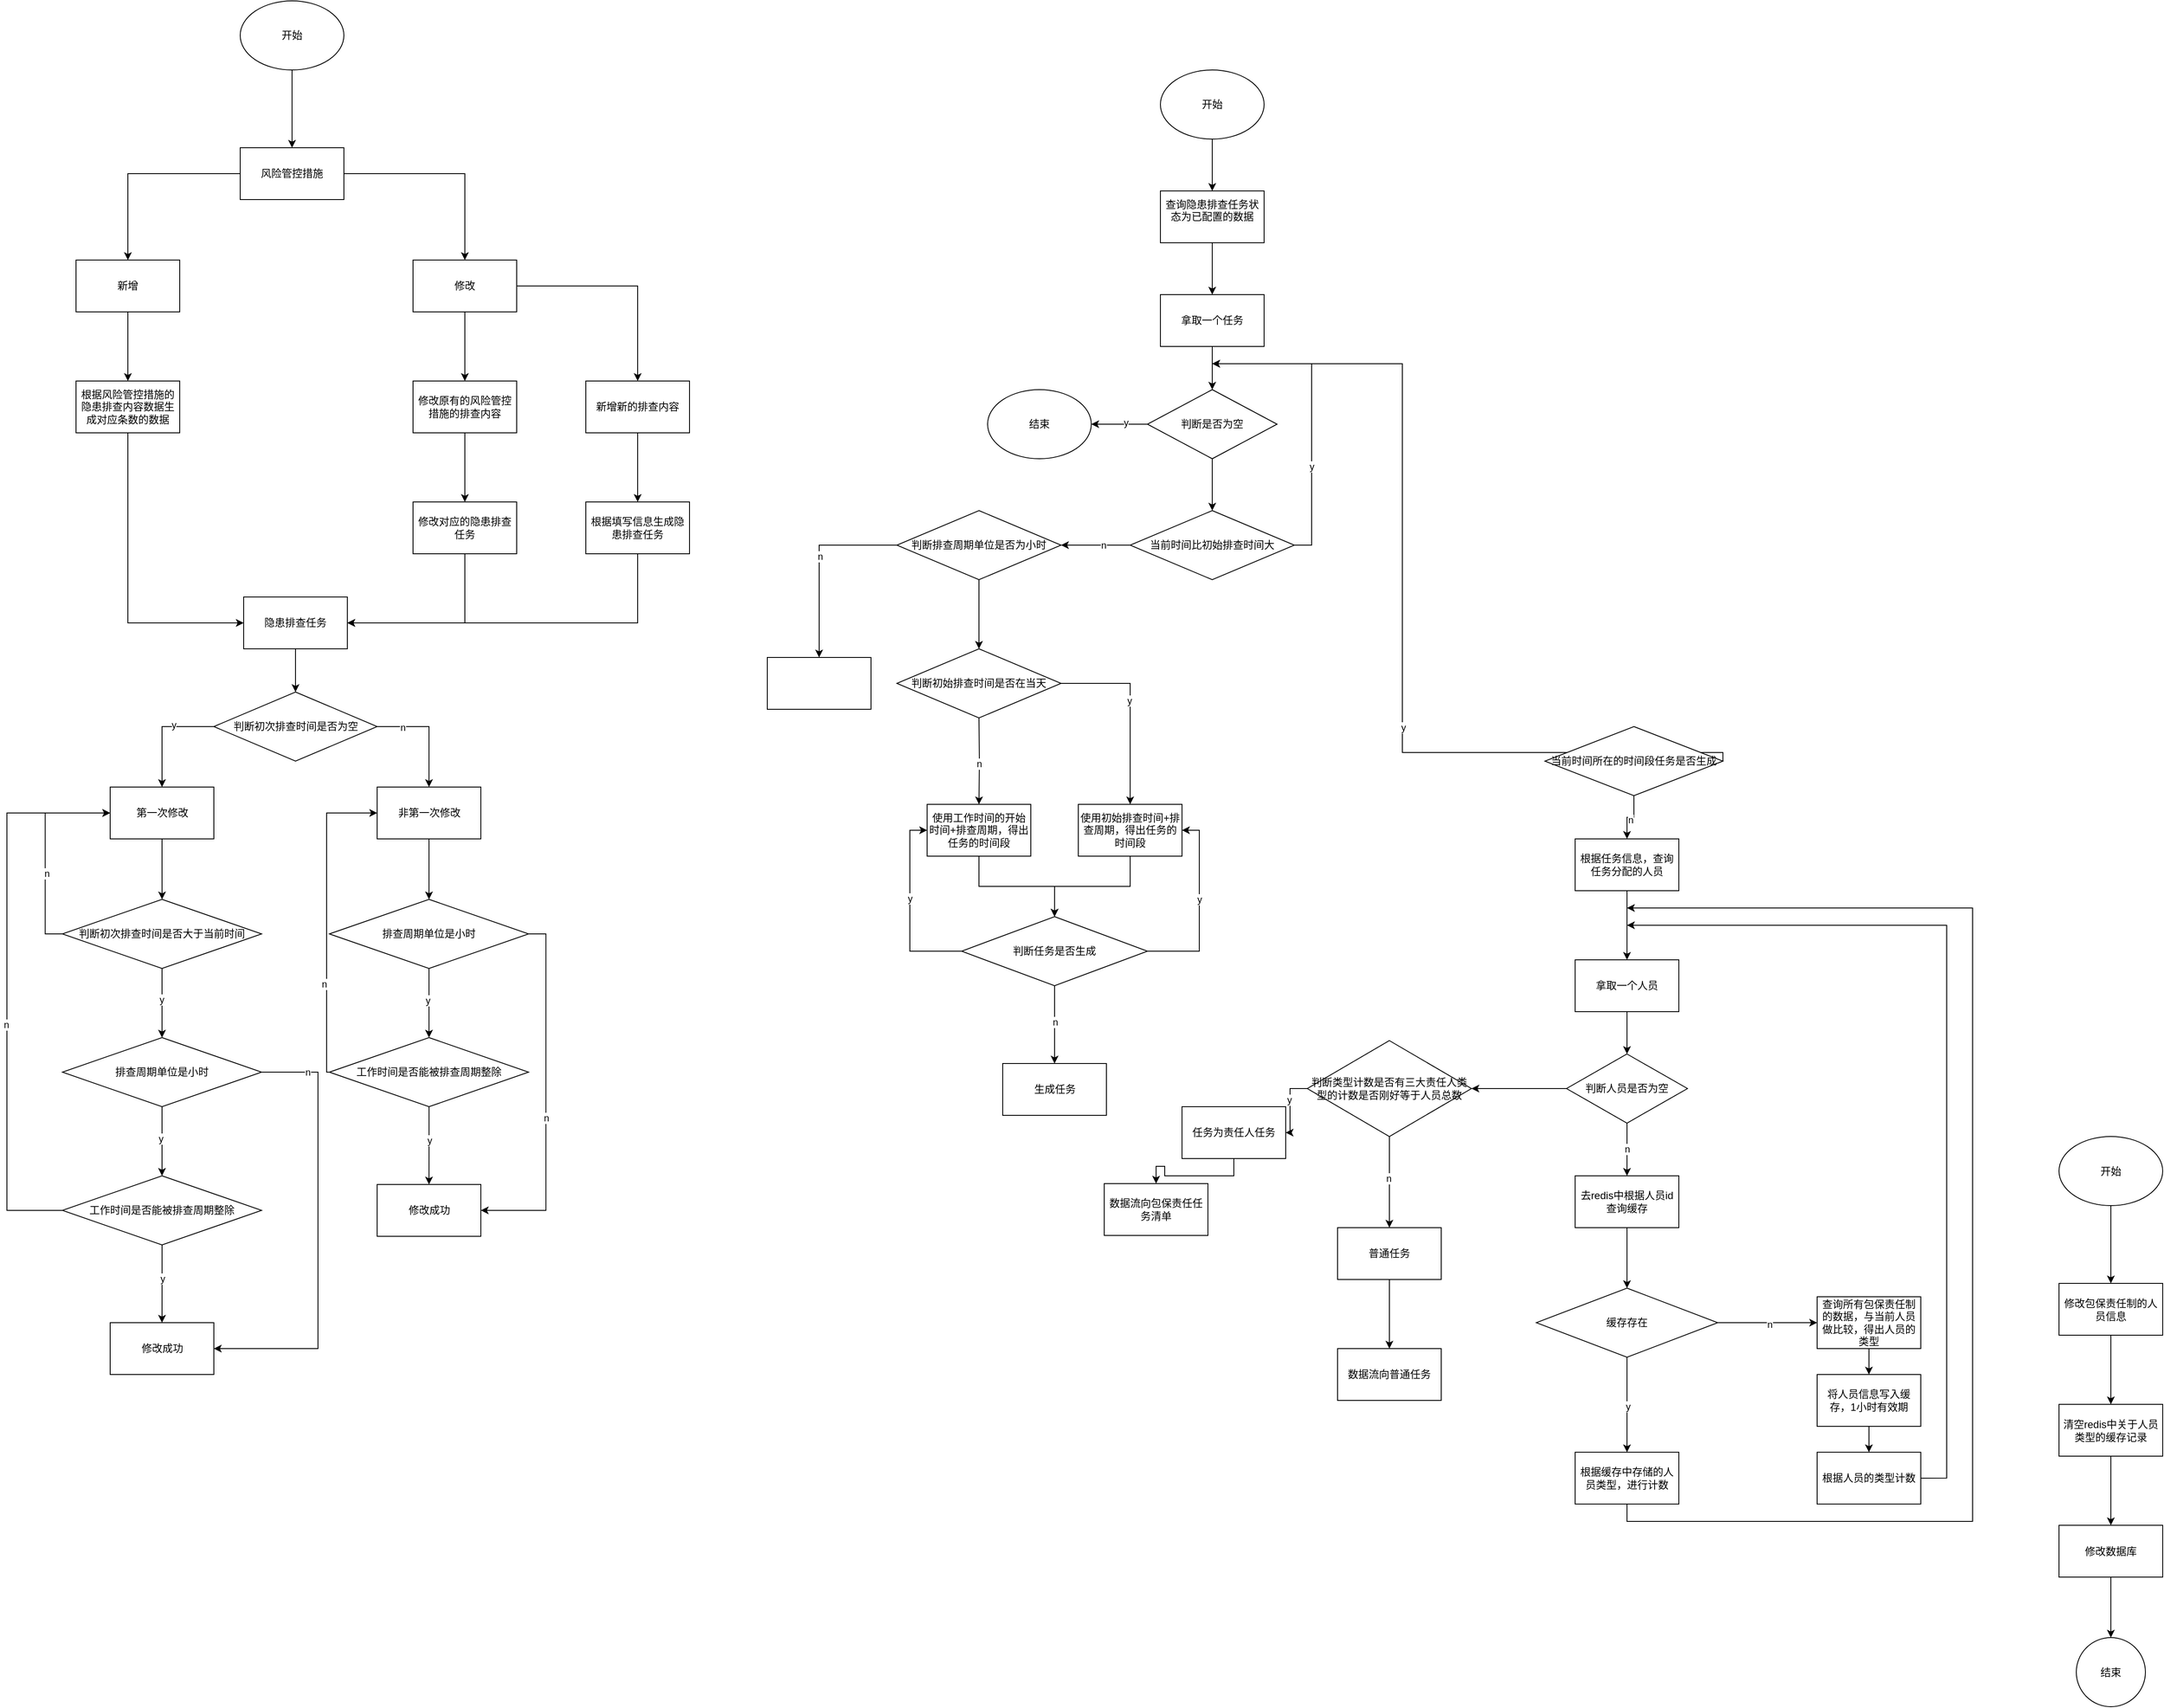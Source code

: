<mxfile version="24.7.6">
  <diagram name="第 1 页" id="gtpTsQSYxkaPATvE2j1K">
    <mxGraphModel dx="893" dy="536" grid="1" gridSize="10" guides="1" tooltips="1" connect="1" arrows="1" fold="1" page="1" pageScale="1" pageWidth="827" pageHeight="1169" math="0" shadow="0">
      <root>
        <mxCell id="0" />
        <mxCell id="1" parent="0" />
        <mxCell id="t23KufDyzYEO6K5p8194-3" value="" style="edgeStyle=orthogonalEdgeStyle;rounded=0;orthogonalLoop=1;jettySize=auto;html=1;" edge="1" parent="1" source="t23KufDyzYEO6K5p8194-1" target="t23KufDyzYEO6K5p8194-2">
          <mxGeometry relative="1" as="geometry" />
        </mxCell>
        <mxCell id="t23KufDyzYEO6K5p8194-1" value="开始" style="ellipse;whiteSpace=wrap;html=1;" vertex="1" parent="1">
          <mxGeometry x="350" width="120" height="80" as="geometry" />
        </mxCell>
        <mxCell id="t23KufDyzYEO6K5p8194-9" value="" style="edgeStyle=orthogonalEdgeStyle;rounded=0;orthogonalLoop=1;jettySize=auto;html=1;" edge="1" parent="1" source="t23KufDyzYEO6K5p8194-2" target="t23KufDyzYEO6K5p8194-8">
          <mxGeometry relative="1" as="geometry" />
        </mxCell>
        <mxCell id="t23KufDyzYEO6K5p8194-13" value="" style="edgeStyle=orthogonalEdgeStyle;rounded=0;orthogonalLoop=1;jettySize=auto;html=1;" edge="1" parent="1" source="t23KufDyzYEO6K5p8194-2" target="t23KufDyzYEO6K5p8194-12">
          <mxGeometry relative="1" as="geometry" />
        </mxCell>
        <mxCell id="t23KufDyzYEO6K5p8194-2" value="风险管控措施" style="whiteSpace=wrap;html=1;" vertex="1" parent="1">
          <mxGeometry x="350" y="170" width="120" height="60" as="geometry" />
        </mxCell>
        <mxCell id="t23KufDyzYEO6K5p8194-11" value="" style="edgeStyle=orthogonalEdgeStyle;rounded=0;orthogonalLoop=1;jettySize=auto;html=1;" edge="1" parent="1" source="t23KufDyzYEO6K5p8194-8" target="t23KufDyzYEO6K5p8194-10">
          <mxGeometry relative="1" as="geometry" />
        </mxCell>
        <mxCell id="t23KufDyzYEO6K5p8194-8" value="新增" style="whiteSpace=wrap;html=1;" vertex="1" parent="1">
          <mxGeometry x="160" y="300" width="120" height="60" as="geometry" />
        </mxCell>
        <mxCell id="t23KufDyzYEO6K5p8194-23" style="edgeStyle=orthogonalEdgeStyle;rounded=0;orthogonalLoop=1;jettySize=auto;html=1;exitX=0.5;exitY=1;exitDx=0;exitDy=0;entryX=0;entryY=0.5;entryDx=0;entryDy=0;" edge="1" parent="1" source="t23KufDyzYEO6K5p8194-10" target="t23KufDyzYEO6K5p8194-22">
          <mxGeometry relative="1" as="geometry" />
        </mxCell>
        <mxCell id="t23KufDyzYEO6K5p8194-10" value="根据风险管控措施的隐患排查内容数据生成对应条数的数据" style="whiteSpace=wrap;html=1;" vertex="1" parent="1">
          <mxGeometry x="160" y="440" width="120" height="60" as="geometry" />
        </mxCell>
        <mxCell id="t23KufDyzYEO6K5p8194-15" value="" style="edgeStyle=orthogonalEdgeStyle;rounded=0;orthogonalLoop=1;jettySize=auto;html=1;" edge="1" parent="1" source="t23KufDyzYEO6K5p8194-12" target="t23KufDyzYEO6K5p8194-14">
          <mxGeometry relative="1" as="geometry" />
        </mxCell>
        <mxCell id="t23KufDyzYEO6K5p8194-19" value="" style="edgeStyle=orthogonalEdgeStyle;rounded=0;orthogonalLoop=1;jettySize=auto;html=1;" edge="1" parent="1" source="t23KufDyzYEO6K5p8194-12" target="t23KufDyzYEO6K5p8194-18">
          <mxGeometry relative="1" as="geometry" />
        </mxCell>
        <mxCell id="t23KufDyzYEO6K5p8194-12" value="修改" style="whiteSpace=wrap;html=1;" vertex="1" parent="1">
          <mxGeometry x="550" y="300" width="120" height="60" as="geometry" />
        </mxCell>
        <mxCell id="t23KufDyzYEO6K5p8194-17" value="" style="edgeStyle=orthogonalEdgeStyle;rounded=0;orthogonalLoop=1;jettySize=auto;html=1;" edge="1" parent="1" source="t23KufDyzYEO6K5p8194-14" target="t23KufDyzYEO6K5p8194-16">
          <mxGeometry relative="1" as="geometry" />
        </mxCell>
        <mxCell id="t23KufDyzYEO6K5p8194-14" value="修改原有的风险管控措施的排查内容" style="whiteSpace=wrap;html=1;" vertex="1" parent="1">
          <mxGeometry x="550" y="440" width="120" height="60" as="geometry" />
        </mxCell>
        <mxCell id="t23KufDyzYEO6K5p8194-24" style="edgeStyle=orthogonalEdgeStyle;rounded=0;orthogonalLoop=1;jettySize=auto;html=1;exitX=0.5;exitY=1;exitDx=0;exitDy=0;entryX=1;entryY=0.5;entryDx=0;entryDy=0;" edge="1" parent="1" source="t23KufDyzYEO6K5p8194-16" target="t23KufDyzYEO6K5p8194-22">
          <mxGeometry relative="1" as="geometry" />
        </mxCell>
        <mxCell id="t23KufDyzYEO6K5p8194-16" value="修改对应的隐患排查任务" style="whiteSpace=wrap;html=1;" vertex="1" parent="1">
          <mxGeometry x="550" y="580" width="120" height="60" as="geometry" />
        </mxCell>
        <mxCell id="t23KufDyzYEO6K5p8194-21" value="" style="edgeStyle=orthogonalEdgeStyle;rounded=0;orthogonalLoop=1;jettySize=auto;html=1;" edge="1" parent="1" source="t23KufDyzYEO6K5p8194-18" target="t23KufDyzYEO6K5p8194-20">
          <mxGeometry relative="1" as="geometry" />
        </mxCell>
        <mxCell id="t23KufDyzYEO6K5p8194-18" value="新增新的排查内容" style="whiteSpace=wrap;html=1;" vertex="1" parent="1">
          <mxGeometry x="750" y="440" width="120" height="60" as="geometry" />
        </mxCell>
        <mxCell id="t23KufDyzYEO6K5p8194-25" style="edgeStyle=orthogonalEdgeStyle;rounded=0;orthogonalLoop=1;jettySize=auto;html=1;exitX=0.5;exitY=1;exitDx=0;exitDy=0;entryX=1;entryY=0.5;entryDx=0;entryDy=0;" edge="1" parent="1" source="t23KufDyzYEO6K5p8194-20" target="t23KufDyzYEO6K5p8194-22">
          <mxGeometry relative="1" as="geometry" />
        </mxCell>
        <mxCell id="t23KufDyzYEO6K5p8194-20" value="根据填写信息生成隐患排查任务" style="whiteSpace=wrap;html=1;" vertex="1" parent="1">
          <mxGeometry x="750" y="580" width="120" height="60" as="geometry" />
        </mxCell>
        <mxCell id="t23KufDyzYEO6K5p8194-32" value="" style="edgeStyle=orthogonalEdgeStyle;rounded=0;orthogonalLoop=1;jettySize=auto;html=1;" edge="1" parent="1" source="t23KufDyzYEO6K5p8194-22" target="t23KufDyzYEO6K5p8194-31">
          <mxGeometry relative="1" as="geometry" />
        </mxCell>
        <mxCell id="t23KufDyzYEO6K5p8194-22" value="隐患排查任务" style="rounded=0;whiteSpace=wrap;html=1;" vertex="1" parent="1">
          <mxGeometry x="354" y="690" width="120" height="60" as="geometry" />
        </mxCell>
        <mxCell id="t23KufDyzYEO6K5p8194-38" value="" style="edgeStyle=orthogonalEdgeStyle;rounded=0;orthogonalLoop=1;jettySize=auto;html=1;" edge="1" parent="1" source="t23KufDyzYEO6K5p8194-27" target="t23KufDyzYEO6K5p8194-37">
          <mxGeometry relative="1" as="geometry" />
        </mxCell>
        <mxCell id="t23KufDyzYEO6K5p8194-27" value="第一次修改" style="whiteSpace=wrap;html=1;rounded=0;" vertex="1" parent="1">
          <mxGeometry x="199.5" y="910" width="120" height="60" as="geometry" />
        </mxCell>
        <mxCell id="t23KufDyzYEO6K5p8194-147" style="edgeStyle=orthogonalEdgeStyle;rounded=0;orthogonalLoop=1;jettySize=auto;html=1;exitX=0.5;exitY=1;exitDx=0;exitDy=0;entryX=0.5;entryY=0;entryDx=0;entryDy=0;" edge="1" parent="1" source="t23KufDyzYEO6K5p8194-29" target="t23KufDyzYEO6K5p8194-142">
          <mxGeometry relative="1" as="geometry" />
        </mxCell>
        <mxCell id="t23KufDyzYEO6K5p8194-29" value="非第一次修改" style="whiteSpace=wrap;html=1;rounded=0;" vertex="1" parent="1">
          <mxGeometry x="508.5" y="910" width="120" height="60" as="geometry" />
        </mxCell>
        <mxCell id="t23KufDyzYEO6K5p8194-33" style="edgeStyle=orthogonalEdgeStyle;rounded=0;orthogonalLoop=1;jettySize=auto;html=1;exitX=0;exitY=0.5;exitDx=0;exitDy=0;entryX=0.5;entryY=0;entryDx=0;entryDy=0;" edge="1" parent="1" source="t23KufDyzYEO6K5p8194-31" target="t23KufDyzYEO6K5p8194-27">
          <mxGeometry relative="1" as="geometry" />
        </mxCell>
        <mxCell id="t23KufDyzYEO6K5p8194-35" value="y" style="edgeLabel;html=1;align=center;verticalAlign=middle;resizable=0;points=[];" vertex="1" connectable="0" parent="t23KufDyzYEO6K5p8194-33">
          <mxGeometry x="-0.277" y="-2" relative="1" as="geometry">
            <mxPoint as="offset" />
          </mxGeometry>
        </mxCell>
        <mxCell id="t23KufDyzYEO6K5p8194-34" style="edgeStyle=orthogonalEdgeStyle;rounded=0;orthogonalLoop=1;jettySize=auto;html=1;exitX=1;exitY=0.5;exitDx=0;exitDy=0;entryX=0.5;entryY=0;entryDx=0;entryDy=0;" edge="1" parent="1" source="t23KufDyzYEO6K5p8194-31" target="t23KufDyzYEO6K5p8194-29">
          <mxGeometry relative="1" as="geometry" />
        </mxCell>
        <mxCell id="t23KufDyzYEO6K5p8194-36" value="n" style="edgeLabel;html=1;align=center;verticalAlign=middle;resizable=0;points=[];" vertex="1" connectable="0" parent="t23KufDyzYEO6K5p8194-34">
          <mxGeometry x="-0.556" y="-1" relative="1" as="geometry">
            <mxPoint as="offset" />
          </mxGeometry>
        </mxCell>
        <mxCell id="t23KufDyzYEO6K5p8194-31" value="判断初次排查时间是否为空" style="rhombus;whiteSpace=wrap;html=1;rounded=0;" vertex="1" parent="1">
          <mxGeometry x="319.5" y="800" width="189" height="80" as="geometry" />
        </mxCell>
        <mxCell id="t23KufDyzYEO6K5p8194-41" style="edgeStyle=orthogonalEdgeStyle;rounded=0;orthogonalLoop=1;jettySize=auto;html=1;exitX=0;exitY=0.5;exitDx=0;exitDy=0;entryX=0;entryY=0.5;entryDx=0;entryDy=0;" edge="1" parent="1" source="t23KufDyzYEO6K5p8194-37" target="t23KufDyzYEO6K5p8194-27">
          <mxGeometry relative="1" as="geometry" />
        </mxCell>
        <mxCell id="t23KufDyzYEO6K5p8194-42" value="n" style="edgeLabel;html=1;align=center;verticalAlign=middle;resizable=0;points=[];" vertex="1" connectable="0" parent="t23KufDyzYEO6K5p8194-41">
          <mxGeometry x="-0.231" y="-1" relative="1" as="geometry">
            <mxPoint as="offset" />
          </mxGeometry>
        </mxCell>
        <mxCell id="t23KufDyzYEO6K5p8194-50" value="" style="edgeStyle=orthogonalEdgeStyle;rounded=0;orthogonalLoop=1;jettySize=auto;html=1;" edge="1" parent="1" source="t23KufDyzYEO6K5p8194-37" target="t23KufDyzYEO6K5p8194-49">
          <mxGeometry relative="1" as="geometry" />
        </mxCell>
        <mxCell id="t23KufDyzYEO6K5p8194-63" value="y" style="edgeLabel;html=1;align=center;verticalAlign=middle;resizable=0;points=[];" vertex="1" connectable="0" parent="t23KufDyzYEO6K5p8194-50">
          <mxGeometry x="-0.116" y="-1" relative="1" as="geometry">
            <mxPoint as="offset" />
          </mxGeometry>
        </mxCell>
        <mxCell id="t23KufDyzYEO6K5p8194-37" value="判断初次排查时间是否大于当前时间" style="rhombus;whiteSpace=wrap;html=1;rounded=0;" vertex="1" parent="1">
          <mxGeometry x="144.25" y="1040" width="230.5" height="80" as="geometry" />
        </mxCell>
        <mxCell id="t23KufDyzYEO6K5p8194-55" value="" style="edgeStyle=orthogonalEdgeStyle;rounded=0;orthogonalLoop=1;jettySize=auto;html=1;" edge="1" parent="1" source="t23KufDyzYEO6K5p8194-49" target="t23KufDyzYEO6K5p8194-54">
          <mxGeometry relative="1" as="geometry" />
        </mxCell>
        <mxCell id="t23KufDyzYEO6K5p8194-64" value="y" style="edgeLabel;html=1;align=center;verticalAlign=middle;resizable=0;points=[];" vertex="1" connectable="0" parent="t23KufDyzYEO6K5p8194-55">
          <mxGeometry x="-0.082" y="-2" relative="1" as="geometry">
            <mxPoint as="offset" />
          </mxGeometry>
        </mxCell>
        <mxCell id="t23KufDyzYEO6K5p8194-68" style="edgeStyle=orthogonalEdgeStyle;rounded=0;orthogonalLoop=1;jettySize=auto;html=1;entryX=1;entryY=0.5;entryDx=0;entryDy=0;" edge="1" parent="1" source="t23KufDyzYEO6K5p8194-49" target="t23KufDyzYEO6K5p8194-58">
          <mxGeometry relative="1" as="geometry">
            <Array as="points">
              <mxPoint x="440" y="1240" />
              <mxPoint x="440" y="1560" />
            </Array>
          </mxGeometry>
        </mxCell>
        <mxCell id="t23KufDyzYEO6K5p8194-71" value="n" style="edgeLabel;html=1;align=center;verticalAlign=middle;resizable=0;points=[];" vertex="1" connectable="0" parent="t23KufDyzYEO6K5p8194-68">
          <mxGeometry x="-0.79" relative="1" as="geometry">
            <mxPoint as="offset" />
          </mxGeometry>
        </mxCell>
        <mxCell id="t23KufDyzYEO6K5p8194-49" value="排查周期单位是小时" style="rhombus;whiteSpace=wrap;html=1;rounded=0;" vertex="1" parent="1">
          <mxGeometry x="144.25" y="1200" width="230.5" height="80" as="geometry" />
        </mxCell>
        <mxCell id="t23KufDyzYEO6K5p8194-56" style="edgeStyle=orthogonalEdgeStyle;rounded=0;orthogonalLoop=1;jettySize=auto;html=1;exitX=0;exitY=0.5;exitDx=0;exitDy=0;entryX=0;entryY=0.5;entryDx=0;entryDy=0;" edge="1" parent="1" source="t23KufDyzYEO6K5p8194-54" target="t23KufDyzYEO6K5p8194-27">
          <mxGeometry relative="1" as="geometry">
            <Array as="points">
              <mxPoint x="80" y="1400" />
              <mxPoint x="80" y="940" />
            </Array>
          </mxGeometry>
        </mxCell>
        <mxCell id="t23KufDyzYEO6K5p8194-57" value="n" style="edgeLabel;html=1;align=center;verticalAlign=middle;resizable=0;points=[];" vertex="1" connectable="0" parent="t23KufDyzYEO6K5p8194-56">
          <mxGeometry x="-0.132" y="1" relative="1" as="geometry">
            <mxPoint as="offset" />
          </mxGeometry>
        </mxCell>
        <mxCell id="t23KufDyzYEO6K5p8194-59" value="" style="edgeStyle=orthogonalEdgeStyle;rounded=0;orthogonalLoop=1;jettySize=auto;html=1;" edge="1" parent="1" source="t23KufDyzYEO6K5p8194-54" target="t23KufDyzYEO6K5p8194-58">
          <mxGeometry relative="1" as="geometry" />
        </mxCell>
        <mxCell id="t23KufDyzYEO6K5p8194-60" value="y" style="edgeLabel;html=1;align=center;verticalAlign=middle;resizable=0;points=[];" vertex="1" connectable="0" parent="t23KufDyzYEO6K5p8194-59">
          <mxGeometry x="-0.138" y="3" relative="1" as="geometry">
            <mxPoint x="-3" as="offset" />
          </mxGeometry>
        </mxCell>
        <mxCell id="t23KufDyzYEO6K5p8194-54" value="工作时间是否能被排查周期整除" style="rhombus;whiteSpace=wrap;html=1;rounded=0;" vertex="1" parent="1">
          <mxGeometry x="144.25" y="1360" width="230.5" height="80" as="geometry" />
        </mxCell>
        <mxCell id="t23KufDyzYEO6K5p8194-58" value="修改成功" style="whiteSpace=wrap;html=1;rounded=0;" vertex="1" parent="1">
          <mxGeometry x="199.5" y="1530" width="120" height="60" as="geometry" />
        </mxCell>
        <mxCell id="t23KufDyzYEO6K5p8194-72" value="" style="edgeStyle=orthogonalEdgeStyle;rounded=0;orthogonalLoop=1;jettySize=auto;html=1;entryX=1;entryY=0.5;entryDx=0;entryDy=0;" edge="1" parent="1" source="t23KufDyzYEO6K5p8194-75" target="t23KufDyzYEO6K5p8194-76">
          <mxGeometry relative="1" as="geometry">
            <mxPoint x="1379" y="490" as="targetPoint" />
          </mxGeometry>
        </mxCell>
        <mxCell id="t23KufDyzYEO6K5p8194-73" value="y" style="edgeLabel;html=1;align=center;verticalAlign=middle;resizable=0;points=[];" vertex="1" connectable="0" parent="t23KufDyzYEO6K5p8194-72">
          <mxGeometry x="-0.218" y="-2" relative="1" as="geometry">
            <mxPoint as="offset" />
          </mxGeometry>
        </mxCell>
        <mxCell id="t23KufDyzYEO6K5p8194-74" value="" style="edgeStyle=orthogonalEdgeStyle;rounded=0;orthogonalLoop=1;jettySize=auto;html=1;" edge="1" parent="1" source="t23KufDyzYEO6K5p8194-75" target="t23KufDyzYEO6K5p8194-87">
          <mxGeometry relative="1" as="geometry" />
        </mxCell>
        <mxCell id="t23KufDyzYEO6K5p8194-75" value="判断是否为空" style="rhombus;whiteSpace=wrap;html=1;" vertex="1" parent="1">
          <mxGeometry x="1400" y="450" width="150" height="80" as="geometry" />
        </mxCell>
        <mxCell id="t23KufDyzYEO6K5p8194-76" value="结束" style="ellipse;whiteSpace=wrap;html=1;" vertex="1" parent="1">
          <mxGeometry x="1215" y="450" width="120" height="80" as="geometry" />
        </mxCell>
        <mxCell id="t23KufDyzYEO6K5p8194-77" value="" style="edgeStyle=orthogonalEdgeStyle;rounded=0;orthogonalLoop=1;jettySize=auto;html=1;" edge="1" parent="1" source="t23KufDyzYEO6K5p8194-78" target="t23KufDyzYEO6K5p8194-80">
          <mxGeometry relative="1" as="geometry" />
        </mxCell>
        <mxCell id="t23KufDyzYEO6K5p8194-78" value="开始" style="ellipse;whiteSpace=wrap;html=1;" vertex="1" parent="1">
          <mxGeometry x="1415" y="80" width="120" height="80" as="geometry" />
        </mxCell>
        <mxCell id="t23KufDyzYEO6K5p8194-79" value="" style="edgeStyle=orthogonalEdgeStyle;rounded=0;orthogonalLoop=1;jettySize=auto;html=1;" edge="1" parent="1" source="t23KufDyzYEO6K5p8194-80" target="t23KufDyzYEO6K5p8194-82">
          <mxGeometry relative="1" as="geometry" />
        </mxCell>
        <mxCell id="t23KufDyzYEO6K5p8194-80" value="&#xa;&lt;span style=&quot;color: rgb(0, 0, 0); font-family: Helvetica; font-size: 12px; font-style: normal; font-variant-ligatures: normal; font-variant-caps: normal; font-weight: 400; letter-spacing: normal; orphans: 2; text-align: center; text-indent: 0px; text-transform: none; widows: 2; word-spacing: 0px; -webkit-text-stroke-width: 0px; white-space: normal; background-color: rgb(251, 251, 251); text-decoration-thickness: initial; text-decoration-style: initial; text-decoration-color: initial; display: inline !important; float: none;&quot;&gt;查询隐患排查任务状态为已配置的数据&lt;/span&gt;&#xa;&#xa;" style="rounded=0;whiteSpace=wrap;html=1;" vertex="1" parent="1">
          <mxGeometry x="1415" y="220" width="120" height="60" as="geometry" />
        </mxCell>
        <mxCell id="t23KufDyzYEO6K5p8194-81" value="" style="edgeStyle=orthogonalEdgeStyle;rounded=0;orthogonalLoop=1;jettySize=auto;html=1;" edge="1" parent="1" source="t23KufDyzYEO6K5p8194-82" target="t23KufDyzYEO6K5p8194-75">
          <mxGeometry relative="1" as="geometry" />
        </mxCell>
        <mxCell id="t23KufDyzYEO6K5p8194-82" value="拿取一个任务" style="rounded=0;whiteSpace=wrap;html=1;" vertex="1" parent="1">
          <mxGeometry x="1415" y="340" width="120" height="60" as="geometry" />
        </mxCell>
        <mxCell id="t23KufDyzYEO6K5p8194-83" style="edgeStyle=orthogonalEdgeStyle;rounded=0;orthogonalLoop=1;jettySize=auto;html=1;exitX=1;exitY=0.5;exitDx=0;exitDy=0;" edge="1" parent="1" source="t23KufDyzYEO6K5p8194-87">
          <mxGeometry relative="1" as="geometry">
            <mxPoint x="1475" y="420" as="targetPoint" />
            <Array as="points">
              <mxPoint x="1590" y="630" />
              <mxPoint x="1590" y="420" />
            </Array>
          </mxGeometry>
        </mxCell>
        <mxCell id="t23KufDyzYEO6K5p8194-84" value="y" style="edgeLabel;html=1;align=center;verticalAlign=middle;resizable=0;points=[];" vertex="1" connectable="0" parent="t23KufDyzYEO6K5p8194-83">
          <mxGeometry x="-0.355" relative="1" as="geometry">
            <mxPoint as="offset" />
          </mxGeometry>
        </mxCell>
        <mxCell id="t23KufDyzYEO6K5p8194-153" value="" style="edgeStyle=orthogonalEdgeStyle;rounded=0;orthogonalLoop=1;jettySize=auto;html=1;" edge="1" parent="1" source="t23KufDyzYEO6K5p8194-87" target="t23KufDyzYEO6K5p8194-152">
          <mxGeometry relative="1" as="geometry" />
        </mxCell>
        <mxCell id="t23KufDyzYEO6K5p8194-160" value="n" style="edgeLabel;html=1;align=center;verticalAlign=middle;resizable=0;points=[];" vertex="1" connectable="0" parent="t23KufDyzYEO6K5p8194-153">
          <mxGeometry x="-0.223" relative="1" as="geometry">
            <mxPoint as="offset" />
          </mxGeometry>
        </mxCell>
        <mxCell id="t23KufDyzYEO6K5p8194-87" value="当前时间比初始排查时间大" style="rhombus;whiteSpace=wrap;html=1;" vertex="1" parent="1">
          <mxGeometry x="1380" y="590" width="190" height="80" as="geometry" />
        </mxCell>
        <mxCell id="t23KufDyzYEO6K5p8194-90" style="edgeStyle=orthogonalEdgeStyle;rounded=0;orthogonalLoop=1;jettySize=auto;html=1;exitX=1;exitY=0.5;exitDx=0;exitDy=0;" edge="1" parent="1" source="t23KufDyzYEO6K5p8194-94">
          <mxGeometry relative="1" as="geometry">
            <mxPoint x="1475" y="420" as="targetPoint" />
            <Array as="points">
              <mxPoint x="1695" y="870" />
              <mxPoint x="1695" y="420" />
            </Array>
          </mxGeometry>
        </mxCell>
        <mxCell id="t23KufDyzYEO6K5p8194-91" value="y" style="edgeLabel;html=1;align=center;verticalAlign=middle;resizable=0;points=[];" vertex="1" connectable="0" parent="t23KufDyzYEO6K5p8194-90">
          <mxGeometry x="-0.219" y="-1" relative="1" as="geometry">
            <mxPoint as="offset" />
          </mxGeometry>
        </mxCell>
        <mxCell id="t23KufDyzYEO6K5p8194-92" value="" style="edgeStyle=orthogonalEdgeStyle;rounded=0;orthogonalLoop=1;jettySize=auto;html=1;" edge="1" parent="1" source="t23KufDyzYEO6K5p8194-94" target="t23KufDyzYEO6K5p8194-96">
          <mxGeometry relative="1" as="geometry" />
        </mxCell>
        <mxCell id="t23KufDyzYEO6K5p8194-93" value="n" style="edgeLabel;html=1;align=center;verticalAlign=middle;resizable=0;points=[];" vertex="1" connectable="0" parent="t23KufDyzYEO6K5p8194-92">
          <mxGeometry x="-0.088" y="3" relative="1" as="geometry">
            <mxPoint x="-3" as="offset" />
          </mxGeometry>
        </mxCell>
        <mxCell id="t23KufDyzYEO6K5p8194-94" value="当前时间所在的时间段任务是否生成" style="rhombus;whiteSpace=wrap;html=1;" vertex="1" parent="1">
          <mxGeometry x="1860" y="840" width="206" height="80" as="geometry" />
        </mxCell>
        <mxCell id="t23KufDyzYEO6K5p8194-95" value="" style="edgeStyle=orthogonalEdgeStyle;rounded=0;orthogonalLoop=1;jettySize=auto;html=1;" edge="1" parent="1" source="t23KufDyzYEO6K5p8194-96" target="t23KufDyzYEO6K5p8194-98">
          <mxGeometry relative="1" as="geometry" />
        </mxCell>
        <mxCell id="t23KufDyzYEO6K5p8194-96" value="根据任务信息，查询任务分配的人员" style="rounded=0;whiteSpace=wrap;html=1;" vertex="1" parent="1">
          <mxGeometry x="1895" y="970" width="120" height="60" as="geometry" />
        </mxCell>
        <mxCell id="t23KufDyzYEO6K5p8194-97" value="" style="edgeStyle=orthogonalEdgeStyle;rounded=0;orthogonalLoop=1;jettySize=auto;html=1;" edge="1" parent="1" source="t23KufDyzYEO6K5p8194-98" target="t23KufDyzYEO6K5p8194-117">
          <mxGeometry relative="1" as="geometry" />
        </mxCell>
        <mxCell id="t23KufDyzYEO6K5p8194-98" value="拿取一个人员" style="whiteSpace=wrap;html=1;rounded=0;" vertex="1" parent="1">
          <mxGeometry x="1895" y="1110" width="120" height="60" as="geometry" />
        </mxCell>
        <mxCell id="t23KufDyzYEO6K5p8194-99" value="" style="edgeStyle=orthogonalEdgeStyle;rounded=0;orthogonalLoop=1;jettySize=auto;html=1;" edge="1" parent="1" source="t23KufDyzYEO6K5p8194-100" target="t23KufDyzYEO6K5p8194-105">
          <mxGeometry relative="1" as="geometry" />
        </mxCell>
        <mxCell id="t23KufDyzYEO6K5p8194-100" value="去redis中根据人员id查询缓存" style="whiteSpace=wrap;html=1;rounded=0;" vertex="1" parent="1">
          <mxGeometry x="1895" y="1360" width="120" height="60" as="geometry" />
        </mxCell>
        <mxCell id="t23KufDyzYEO6K5p8194-101" value="" style="edgeStyle=orthogonalEdgeStyle;rounded=0;orthogonalLoop=1;jettySize=auto;html=1;exitX=0.5;exitY=1;exitDx=0;exitDy=0;" edge="1" parent="1" source="t23KufDyzYEO6K5p8194-105" target="t23KufDyzYEO6K5p8194-107">
          <mxGeometry relative="1" as="geometry" />
        </mxCell>
        <mxCell id="t23KufDyzYEO6K5p8194-102" value="y" style="edgeLabel;html=1;align=center;verticalAlign=middle;resizable=0;points=[];" vertex="1" connectable="0" parent="t23KufDyzYEO6K5p8194-101">
          <mxGeometry x="0.03" y="1" relative="1" as="geometry">
            <mxPoint as="offset" />
          </mxGeometry>
        </mxCell>
        <mxCell id="t23KufDyzYEO6K5p8194-103" value="" style="edgeStyle=orthogonalEdgeStyle;rounded=0;orthogonalLoop=1;jettySize=auto;html=1;" edge="1" parent="1" source="t23KufDyzYEO6K5p8194-105" target="t23KufDyzYEO6K5p8194-109">
          <mxGeometry relative="1" as="geometry" />
        </mxCell>
        <mxCell id="t23KufDyzYEO6K5p8194-104" value="n" style="edgeLabel;html=1;align=center;verticalAlign=middle;resizable=0;points=[];" vertex="1" connectable="0" parent="t23KufDyzYEO6K5p8194-103">
          <mxGeometry x="0.034" y="-2" relative="1" as="geometry">
            <mxPoint as="offset" />
          </mxGeometry>
        </mxCell>
        <mxCell id="t23KufDyzYEO6K5p8194-105" value="缓存存在" style="rhombus;whiteSpace=wrap;html=1;rounded=0;" vertex="1" parent="1">
          <mxGeometry x="1850" y="1490" width="210" height="80" as="geometry" />
        </mxCell>
        <mxCell id="t23KufDyzYEO6K5p8194-106" style="edgeStyle=orthogonalEdgeStyle;rounded=0;orthogonalLoop=1;jettySize=auto;html=1;exitX=0.5;exitY=1;exitDx=0;exitDy=0;" edge="1" parent="1" source="t23KufDyzYEO6K5p8194-107">
          <mxGeometry relative="1" as="geometry">
            <mxPoint x="1955" y="1050" as="targetPoint" />
            <Array as="points">
              <mxPoint x="1955" y="1760" />
              <mxPoint x="2355" y="1760" />
              <mxPoint x="2355" y="1050" />
              <mxPoint x="1955" y="1050" />
            </Array>
          </mxGeometry>
        </mxCell>
        <mxCell id="t23KufDyzYEO6K5p8194-107" value="根据缓存中存储的人员类型，进行计数" style="whiteSpace=wrap;html=1;rounded=0;" vertex="1" parent="1">
          <mxGeometry x="1895" y="1679.94" width="120" height="60" as="geometry" />
        </mxCell>
        <mxCell id="t23KufDyzYEO6K5p8194-108" value="" style="edgeStyle=orthogonalEdgeStyle;rounded=0;orthogonalLoop=1;jettySize=auto;html=1;" edge="1" parent="1" source="t23KufDyzYEO6K5p8194-109" target="t23KufDyzYEO6K5p8194-111">
          <mxGeometry relative="1" as="geometry" />
        </mxCell>
        <mxCell id="t23KufDyzYEO6K5p8194-109" value="查询所有包保责任制的数据，与当前人员做比较，得出人员的类型" style="whiteSpace=wrap;html=1;rounded=0;" vertex="1" parent="1">
          <mxGeometry x="2175" y="1500" width="120" height="60" as="geometry" />
        </mxCell>
        <mxCell id="t23KufDyzYEO6K5p8194-110" value="" style="edgeStyle=orthogonalEdgeStyle;rounded=0;orthogonalLoop=1;jettySize=auto;html=1;" edge="1" parent="1" source="t23KufDyzYEO6K5p8194-111" target="t23KufDyzYEO6K5p8194-113">
          <mxGeometry relative="1" as="geometry" />
        </mxCell>
        <mxCell id="t23KufDyzYEO6K5p8194-111" value="将人员信息写入缓存，1小时有效期" style="whiteSpace=wrap;html=1;rounded=0;" vertex="1" parent="1">
          <mxGeometry x="2175" y="1590" width="120" height="60" as="geometry" />
        </mxCell>
        <mxCell id="t23KufDyzYEO6K5p8194-112" style="edgeStyle=orthogonalEdgeStyle;rounded=0;orthogonalLoop=1;jettySize=auto;html=1;exitX=1;exitY=0.5;exitDx=0;exitDy=0;" edge="1" parent="1" source="t23KufDyzYEO6K5p8194-113">
          <mxGeometry relative="1" as="geometry">
            <mxPoint x="1955" y="1070" as="targetPoint" />
            <Array as="points">
              <mxPoint x="2325" y="1710" />
              <mxPoint x="2325" y="1070" />
            </Array>
          </mxGeometry>
        </mxCell>
        <mxCell id="t23KufDyzYEO6K5p8194-113" value="根据人员的类型计数" style="whiteSpace=wrap;html=1;rounded=0;" vertex="1" parent="1">
          <mxGeometry x="2175" y="1679.94" width="120" height="60" as="geometry" />
        </mxCell>
        <mxCell id="t23KufDyzYEO6K5p8194-114" style="edgeStyle=orthogonalEdgeStyle;rounded=0;orthogonalLoop=1;jettySize=auto;html=1;exitX=0.5;exitY=1;exitDx=0;exitDy=0;entryX=0.5;entryY=0;entryDx=0;entryDy=0;" edge="1" parent="1" source="t23KufDyzYEO6K5p8194-117" target="t23KufDyzYEO6K5p8194-100">
          <mxGeometry relative="1" as="geometry">
            <mxPoint x="2075" y="1409.94" as="sourcePoint" />
          </mxGeometry>
        </mxCell>
        <mxCell id="t23KufDyzYEO6K5p8194-115" value="n" style="edgeLabel;html=1;align=center;verticalAlign=middle;resizable=0;points=[];" vertex="1" connectable="0" parent="t23KufDyzYEO6K5p8194-114">
          <mxGeometry x="-0.029" y="2" relative="1" as="geometry">
            <mxPoint x="-2" as="offset" />
          </mxGeometry>
        </mxCell>
        <mxCell id="t23KufDyzYEO6K5p8194-116" value="" style="edgeStyle=orthogonalEdgeStyle;rounded=0;orthogonalLoop=1;jettySize=auto;html=1;" edge="1" parent="1" source="t23KufDyzYEO6K5p8194-117" target="t23KufDyzYEO6K5p8194-122">
          <mxGeometry relative="1" as="geometry" />
        </mxCell>
        <mxCell id="t23KufDyzYEO6K5p8194-117" value="判断人员是否为空" style="rhombus;whiteSpace=wrap;html=1;rounded=0;" vertex="1" parent="1">
          <mxGeometry x="1885" y="1219" width="140" height="80" as="geometry" />
        </mxCell>
        <mxCell id="t23KufDyzYEO6K5p8194-118" value="" style="edgeStyle=orthogonalEdgeStyle;rounded=0;orthogonalLoop=1;jettySize=auto;html=1;" edge="1" parent="1" source="t23KufDyzYEO6K5p8194-122" target="t23KufDyzYEO6K5p8194-124">
          <mxGeometry relative="1" as="geometry" />
        </mxCell>
        <mxCell id="t23KufDyzYEO6K5p8194-119" value="y" style="edgeLabel;html=1;align=center;verticalAlign=middle;resizable=0;points=[];" vertex="1" connectable="0" parent="t23KufDyzYEO6K5p8194-118">
          <mxGeometry x="-0.134" y="-1" relative="1" as="geometry">
            <mxPoint as="offset" />
          </mxGeometry>
        </mxCell>
        <mxCell id="t23KufDyzYEO6K5p8194-120" value="" style="edgeStyle=orthogonalEdgeStyle;rounded=0;orthogonalLoop=1;jettySize=auto;html=1;" edge="1" parent="1" source="t23KufDyzYEO6K5p8194-122" target="t23KufDyzYEO6K5p8194-127">
          <mxGeometry relative="1" as="geometry" />
        </mxCell>
        <mxCell id="t23KufDyzYEO6K5p8194-121" value="n" style="edgeLabel;html=1;align=center;verticalAlign=middle;resizable=0;points=[];" vertex="1" connectable="0" parent="t23KufDyzYEO6K5p8194-120">
          <mxGeometry x="-0.088" y="-1" relative="1" as="geometry">
            <mxPoint as="offset" />
          </mxGeometry>
        </mxCell>
        <mxCell id="t23KufDyzYEO6K5p8194-122" value="判断类型计数是否有三大责任人类型的计数是否刚好等于人员总数" style="rhombus;whiteSpace=wrap;html=1;rounded=0;" vertex="1" parent="1">
          <mxGeometry x="1585" y="1203.5" width="190" height="111" as="geometry" />
        </mxCell>
        <mxCell id="t23KufDyzYEO6K5p8194-123" value="" style="edgeStyle=orthogonalEdgeStyle;rounded=0;orthogonalLoop=1;jettySize=auto;html=1;" edge="1" parent="1" source="t23KufDyzYEO6K5p8194-124" target="t23KufDyzYEO6K5p8194-125">
          <mxGeometry relative="1" as="geometry" />
        </mxCell>
        <mxCell id="t23KufDyzYEO6K5p8194-124" value="任务为责任人任务" style="whiteSpace=wrap;html=1;rounded=0;" vertex="1" parent="1">
          <mxGeometry x="1440" y="1280" width="120" height="60" as="geometry" />
        </mxCell>
        <mxCell id="t23KufDyzYEO6K5p8194-125" value="数据流向包保责任任务清单" style="whiteSpace=wrap;html=1;rounded=0;" vertex="1" parent="1">
          <mxGeometry x="1350" y="1369" width="120" height="60" as="geometry" />
        </mxCell>
        <mxCell id="t23KufDyzYEO6K5p8194-126" value="" style="edgeStyle=orthogonalEdgeStyle;rounded=0;orthogonalLoop=1;jettySize=auto;html=1;" edge="1" parent="1" source="t23KufDyzYEO6K5p8194-127" target="t23KufDyzYEO6K5p8194-128">
          <mxGeometry relative="1" as="geometry" />
        </mxCell>
        <mxCell id="t23KufDyzYEO6K5p8194-127" value="普通任务" style="whiteSpace=wrap;html=1;rounded=0;" vertex="1" parent="1">
          <mxGeometry x="1620" y="1420" width="120" height="60" as="geometry" />
        </mxCell>
        <mxCell id="t23KufDyzYEO6K5p8194-128" value="数据流向普通任务" style="whiteSpace=wrap;html=1;rounded=0;" vertex="1" parent="1">
          <mxGeometry x="1620" y="1560" width="120" height="60" as="geometry" />
        </mxCell>
        <mxCell id="t23KufDyzYEO6K5p8194-129" value="" style="edgeStyle=orthogonalEdgeStyle;rounded=0;orthogonalLoop=1;jettySize=auto;html=1;" edge="1" parent="1" source="t23KufDyzYEO6K5p8194-130" target="t23KufDyzYEO6K5p8194-132">
          <mxGeometry relative="1" as="geometry" />
        </mxCell>
        <mxCell id="t23KufDyzYEO6K5p8194-130" value="开始" style="ellipse;whiteSpace=wrap;html=1;" vertex="1" parent="1">
          <mxGeometry x="2455" y="1314.5" width="120" height="80" as="geometry" />
        </mxCell>
        <mxCell id="t23KufDyzYEO6K5p8194-131" value="" style="edgeStyle=orthogonalEdgeStyle;rounded=0;orthogonalLoop=1;jettySize=auto;html=1;" edge="1" parent="1" source="t23KufDyzYEO6K5p8194-132" target="t23KufDyzYEO6K5p8194-134">
          <mxGeometry relative="1" as="geometry" />
        </mxCell>
        <mxCell id="t23KufDyzYEO6K5p8194-132" value="修改包保责任制的人员信息" style="whiteSpace=wrap;html=1;" vertex="1" parent="1">
          <mxGeometry x="2455" y="1484.5" width="120" height="60" as="geometry" />
        </mxCell>
        <mxCell id="t23KufDyzYEO6K5p8194-133" value="" style="edgeStyle=orthogonalEdgeStyle;rounded=0;orthogonalLoop=1;jettySize=auto;html=1;" edge="1" parent="1" source="t23KufDyzYEO6K5p8194-134" target="t23KufDyzYEO6K5p8194-136">
          <mxGeometry relative="1" as="geometry" />
        </mxCell>
        <mxCell id="t23KufDyzYEO6K5p8194-134" value="清空redis中关于人员类型的缓存记录" style="whiteSpace=wrap;html=1;" vertex="1" parent="1">
          <mxGeometry x="2455" y="1624.5" width="120" height="60" as="geometry" />
        </mxCell>
        <mxCell id="t23KufDyzYEO6K5p8194-135" value="" style="edgeStyle=orthogonalEdgeStyle;rounded=0;orthogonalLoop=1;jettySize=auto;html=1;" edge="1" parent="1" source="t23KufDyzYEO6K5p8194-136" target="t23KufDyzYEO6K5p8194-137">
          <mxGeometry relative="1" as="geometry" />
        </mxCell>
        <mxCell id="t23KufDyzYEO6K5p8194-136" value="修改数据库" style="whiteSpace=wrap;html=1;" vertex="1" parent="1">
          <mxGeometry x="2455" y="1764.5" width="120" height="60" as="geometry" />
        </mxCell>
        <mxCell id="t23KufDyzYEO6K5p8194-137" value="结束" style="ellipse;whiteSpace=wrap;html=1;" vertex="1" parent="1">
          <mxGeometry x="2475" y="1894.5" width="80" height="80" as="geometry" />
        </mxCell>
        <mxCell id="t23KufDyzYEO6K5p8194-138" value="" style="edgeStyle=orthogonalEdgeStyle;rounded=0;orthogonalLoop=1;jettySize=auto;html=1;" edge="1" parent="1" source="t23KufDyzYEO6K5p8194-142" target="t23KufDyzYEO6K5p8194-145">
          <mxGeometry relative="1" as="geometry" />
        </mxCell>
        <mxCell id="t23KufDyzYEO6K5p8194-139" value="y" style="edgeLabel;html=1;align=center;verticalAlign=middle;resizable=0;points=[];" vertex="1" connectable="0" parent="t23KufDyzYEO6K5p8194-138">
          <mxGeometry x="-0.082" y="-2" relative="1" as="geometry">
            <mxPoint as="offset" />
          </mxGeometry>
        </mxCell>
        <mxCell id="t23KufDyzYEO6K5p8194-148" style="edgeStyle=orthogonalEdgeStyle;rounded=0;orthogonalLoop=1;jettySize=auto;html=1;exitX=1;exitY=0.5;exitDx=0;exitDy=0;entryX=1;entryY=0.5;entryDx=0;entryDy=0;" edge="1" parent="1" source="t23KufDyzYEO6K5p8194-142" target="t23KufDyzYEO6K5p8194-146">
          <mxGeometry relative="1" as="geometry" />
        </mxCell>
        <mxCell id="t23KufDyzYEO6K5p8194-149" value="n" style="edgeLabel;html=1;align=center;verticalAlign=middle;resizable=0;points=[];" vertex="1" connectable="0" parent="t23KufDyzYEO6K5p8194-148">
          <mxGeometry x="0.119" relative="1" as="geometry">
            <mxPoint as="offset" />
          </mxGeometry>
        </mxCell>
        <mxCell id="t23KufDyzYEO6K5p8194-142" value="排查周期单位是小时" style="rhombus;whiteSpace=wrap;html=1;rounded=0;" vertex="1" parent="1">
          <mxGeometry x="453.25" y="1040" width="230.5" height="80" as="geometry" />
        </mxCell>
        <mxCell id="t23KufDyzYEO6K5p8194-143" value="" style="edgeStyle=orthogonalEdgeStyle;rounded=0;orthogonalLoop=1;jettySize=auto;html=1;" edge="1" parent="1" source="t23KufDyzYEO6K5p8194-145" target="t23KufDyzYEO6K5p8194-146">
          <mxGeometry relative="1" as="geometry" />
        </mxCell>
        <mxCell id="t23KufDyzYEO6K5p8194-144" value="y" style="edgeLabel;html=1;align=center;verticalAlign=middle;resizable=0;points=[];" vertex="1" connectable="0" parent="t23KufDyzYEO6K5p8194-143">
          <mxGeometry x="-0.138" y="3" relative="1" as="geometry">
            <mxPoint x="-3" as="offset" />
          </mxGeometry>
        </mxCell>
        <mxCell id="t23KufDyzYEO6K5p8194-150" style="edgeStyle=orthogonalEdgeStyle;rounded=0;orthogonalLoop=1;jettySize=auto;html=1;exitX=0;exitY=0.5;exitDx=0;exitDy=0;entryX=0;entryY=0.5;entryDx=0;entryDy=0;" edge="1" parent="1" source="t23KufDyzYEO6K5p8194-145" target="t23KufDyzYEO6K5p8194-29">
          <mxGeometry relative="1" as="geometry">
            <Array as="points">
              <mxPoint x="450" y="1240" />
              <mxPoint x="450" y="940" />
            </Array>
          </mxGeometry>
        </mxCell>
        <mxCell id="t23KufDyzYEO6K5p8194-151" value="n" style="edgeLabel;html=1;align=center;verticalAlign=middle;resizable=0;points=[];" vertex="1" connectable="0" parent="t23KufDyzYEO6K5p8194-150">
          <mxGeometry x="-0.414" y="3" relative="1" as="geometry">
            <mxPoint as="offset" />
          </mxGeometry>
        </mxCell>
        <mxCell id="t23KufDyzYEO6K5p8194-145" value="工作时间是否能被排查周期整除" style="rhombus;whiteSpace=wrap;html=1;rounded=0;" vertex="1" parent="1">
          <mxGeometry x="453.25" y="1200" width="230.5" height="80" as="geometry" />
        </mxCell>
        <mxCell id="t23KufDyzYEO6K5p8194-146" value="修改成功" style="whiteSpace=wrap;html=1;rounded=0;" vertex="1" parent="1">
          <mxGeometry x="508.5" y="1370" width="120" height="60" as="geometry" />
        </mxCell>
        <mxCell id="t23KufDyzYEO6K5p8194-158" value="" style="edgeStyle=orthogonalEdgeStyle;rounded=0;orthogonalLoop=1;jettySize=auto;html=1;" edge="1" parent="1" source="t23KufDyzYEO6K5p8194-152" target="t23KufDyzYEO6K5p8194-157">
          <mxGeometry relative="1" as="geometry" />
        </mxCell>
        <mxCell id="t23KufDyzYEO6K5p8194-159" value="n" style="edgeLabel;html=1;align=center;verticalAlign=middle;resizable=0;points=[];" vertex="1" connectable="0" parent="t23KufDyzYEO6K5p8194-158">
          <mxGeometry x="-0.07" y="1" relative="1" as="geometry">
            <mxPoint as="offset" />
          </mxGeometry>
        </mxCell>
        <mxCell id="t23KufDyzYEO6K5p8194-162" value="" style="edgeStyle=orthogonalEdgeStyle;rounded=0;orthogonalLoop=1;jettySize=auto;html=1;" edge="1" parent="1" source="t23KufDyzYEO6K5p8194-152" target="t23KufDyzYEO6K5p8194-161">
          <mxGeometry relative="1" as="geometry" />
        </mxCell>
        <mxCell id="t23KufDyzYEO6K5p8194-152" value="判断排查周期单位是否为小时" style="rhombus;whiteSpace=wrap;html=1;" vertex="1" parent="1">
          <mxGeometry x="1110" y="590" width="190" height="80" as="geometry" />
        </mxCell>
        <mxCell id="t23KufDyzYEO6K5p8194-157" value="" style="whiteSpace=wrap;html=1;" vertex="1" parent="1">
          <mxGeometry x="960" y="760" width="120" height="60" as="geometry" />
        </mxCell>
        <mxCell id="t23KufDyzYEO6K5p8194-164" value="" style="edgeStyle=orthogonalEdgeStyle;rounded=0;orthogonalLoop=1;jettySize=auto;html=1;" edge="1" parent="1" target="t23KufDyzYEO6K5p8194-163">
          <mxGeometry relative="1" as="geometry">
            <mxPoint x="1205" y="830" as="sourcePoint" />
          </mxGeometry>
        </mxCell>
        <mxCell id="t23KufDyzYEO6K5p8194-165" value="n" style="edgeLabel;html=1;align=center;verticalAlign=middle;resizable=0;points=[];" vertex="1" connectable="0" parent="t23KufDyzYEO6K5p8194-164">
          <mxGeometry x="0.063" relative="1" as="geometry">
            <mxPoint as="offset" />
          </mxGeometry>
        </mxCell>
        <mxCell id="t23KufDyzYEO6K5p8194-167" value="" style="edgeStyle=orthogonalEdgeStyle;rounded=0;orthogonalLoop=1;jettySize=auto;html=1;" edge="1" parent="1" source="t23KufDyzYEO6K5p8194-161" target="t23KufDyzYEO6K5p8194-166">
          <mxGeometry relative="1" as="geometry" />
        </mxCell>
        <mxCell id="t23KufDyzYEO6K5p8194-168" value="y" style="edgeLabel;html=1;align=center;verticalAlign=middle;resizable=0;points=[];" vertex="1" connectable="0" parent="t23KufDyzYEO6K5p8194-167">
          <mxGeometry x="-0.089" y="-1" relative="1" as="geometry">
            <mxPoint as="offset" />
          </mxGeometry>
        </mxCell>
        <mxCell id="t23KufDyzYEO6K5p8194-161" value="判断初始排查时间是否在当天" style="rhombus;whiteSpace=wrap;html=1;" vertex="1" parent="1">
          <mxGeometry x="1110" y="750" width="190" height="80" as="geometry" />
        </mxCell>
        <mxCell id="t23KufDyzYEO6K5p8194-170" value="" style="edgeStyle=orthogonalEdgeStyle;rounded=0;orthogonalLoop=1;jettySize=auto;html=1;" edge="1" parent="1" source="t23KufDyzYEO6K5p8194-163" target="t23KufDyzYEO6K5p8194-169">
          <mxGeometry relative="1" as="geometry" />
        </mxCell>
        <mxCell id="t23KufDyzYEO6K5p8194-163" value="使用工作时间的开始时间+排查周期，得出任务的时间段" style="whiteSpace=wrap;html=1;" vertex="1" parent="1">
          <mxGeometry x="1145" y="930" width="120" height="60" as="geometry" />
        </mxCell>
        <mxCell id="t23KufDyzYEO6K5p8194-171" style="edgeStyle=orthogonalEdgeStyle;rounded=0;orthogonalLoop=1;jettySize=auto;html=1;exitX=0.5;exitY=1;exitDx=0;exitDy=0;entryX=0.5;entryY=0;entryDx=0;entryDy=0;" edge="1" parent="1" source="t23KufDyzYEO6K5p8194-166" target="t23KufDyzYEO6K5p8194-169">
          <mxGeometry relative="1" as="geometry" />
        </mxCell>
        <mxCell id="t23KufDyzYEO6K5p8194-166" value="使用初始排查时间+排查周期，得出任务的时间段" style="whiteSpace=wrap;html=1;" vertex="1" parent="1">
          <mxGeometry x="1320" y="930" width="120" height="60" as="geometry" />
        </mxCell>
        <mxCell id="t23KufDyzYEO6K5p8194-172" style="edgeStyle=orthogonalEdgeStyle;rounded=0;orthogonalLoop=1;jettySize=auto;html=1;entryX=0;entryY=0.5;entryDx=0;entryDy=0;exitX=0;exitY=0.5;exitDx=0;exitDy=0;" edge="1" parent="1" source="t23KufDyzYEO6K5p8194-169" target="t23KufDyzYEO6K5p8194-163">
          <mxGeometry relative="1" as="geometry" />
        </mxCell>
        <mxCell id="t23KufDyzYEO6K5p8194-174" value="y" style="edgeLabel;html=1;align=center;verticalAlign=middle;resizable=0;points=[];" vertex="1" connectable="0" parent="t23KufDyzYEO6K5p8194-172">
          <mxGeometry x="0.104" relative="1" as="geometry">
            <mxPoint as="offset" />
          </mxGeometry>
        </mxCell>
        <mxCell id="t23KufDyzYEO6K5p8194-173" style="edgeStyle=orthogonalEdgeStyle;rounded=0;orthogonalLoop=1;jettySize=auto;html=1;exitX=1;exitY=0.5;exitDx=0;exitDy=0;entryX=1;entryY=0.5;entryDx=0;entryDy=0;" edge="1" parent="1" source="t23KufDyzYEO6K5p8194-169" target="t23KufDyzYEO6K5p8194-166">
          <mxGeometry relative="1" as="geometry" />
        </mxCell>
        <mxCell id="t23KufDyzYEO6K5p8194-175" value="y" style="edgeLabel;html=1;align=center;verticalAlign=middle;resizable=0;points=[];" vertex="1" connectable="0" parent="t23KufDyzYEO6K5p8194-173">
          <mxGeometry x="0.089" relative="1" as="geometry">
            <mxPoint as="offset" />
          </mxGeometry>
        </mxCell>
        <mxCell id="t23KufDyzYEO6K5p8194-177" value="" style="edgeStyle=orthogonalEdgeStyle;rounded=0;orthogonalLoop=1;jettySize=auto;html=1;" edge="1" parent="1" source="t23KufDyzYEO6K5p8194-169" target="t23KufDyzYEO6K5p8194-176">
          <mxGeometry relative="1" as="geometry" />
        </mxCell>
        <mxCell id="t23KufDyzYEO6K5p8194-178" value="n" style="edgeLabel;html=1;align=center;verticalAlign=middle;resizable=0;points=[];" vertex="1" connectable="0" parent="t23KufDyzYEO6K5p8194-177">
          <mxGeometry x="-0.068" relative="1" as="geometry">
            <mxPoint as="offset" />
          </mxGeometry>
        </mxCell>
        <mxCell id="t23KufDyzYEO6K5p8194-169" value="判断任务是否生成" style="rhombus;whiteSpace=wrap;html=1;" vertex="1" parent="1">
          <mxGeometry x="1185" y="1060" width="215" height="80" as="geometry" />
        </mxCell>
        <mxCell id="t23KufDyzYEO6K5p8194-176" value="生成任务" style="whiteSpace=wrap;html=1;" vertex="1" parent="1">
          <mxGeometry x="1232.5" y="1230" width="120" height="60" as="geometry" />
        </mxCell>
      </root>
    </mxGraphModel>
  </diagram>
</mxfile>
